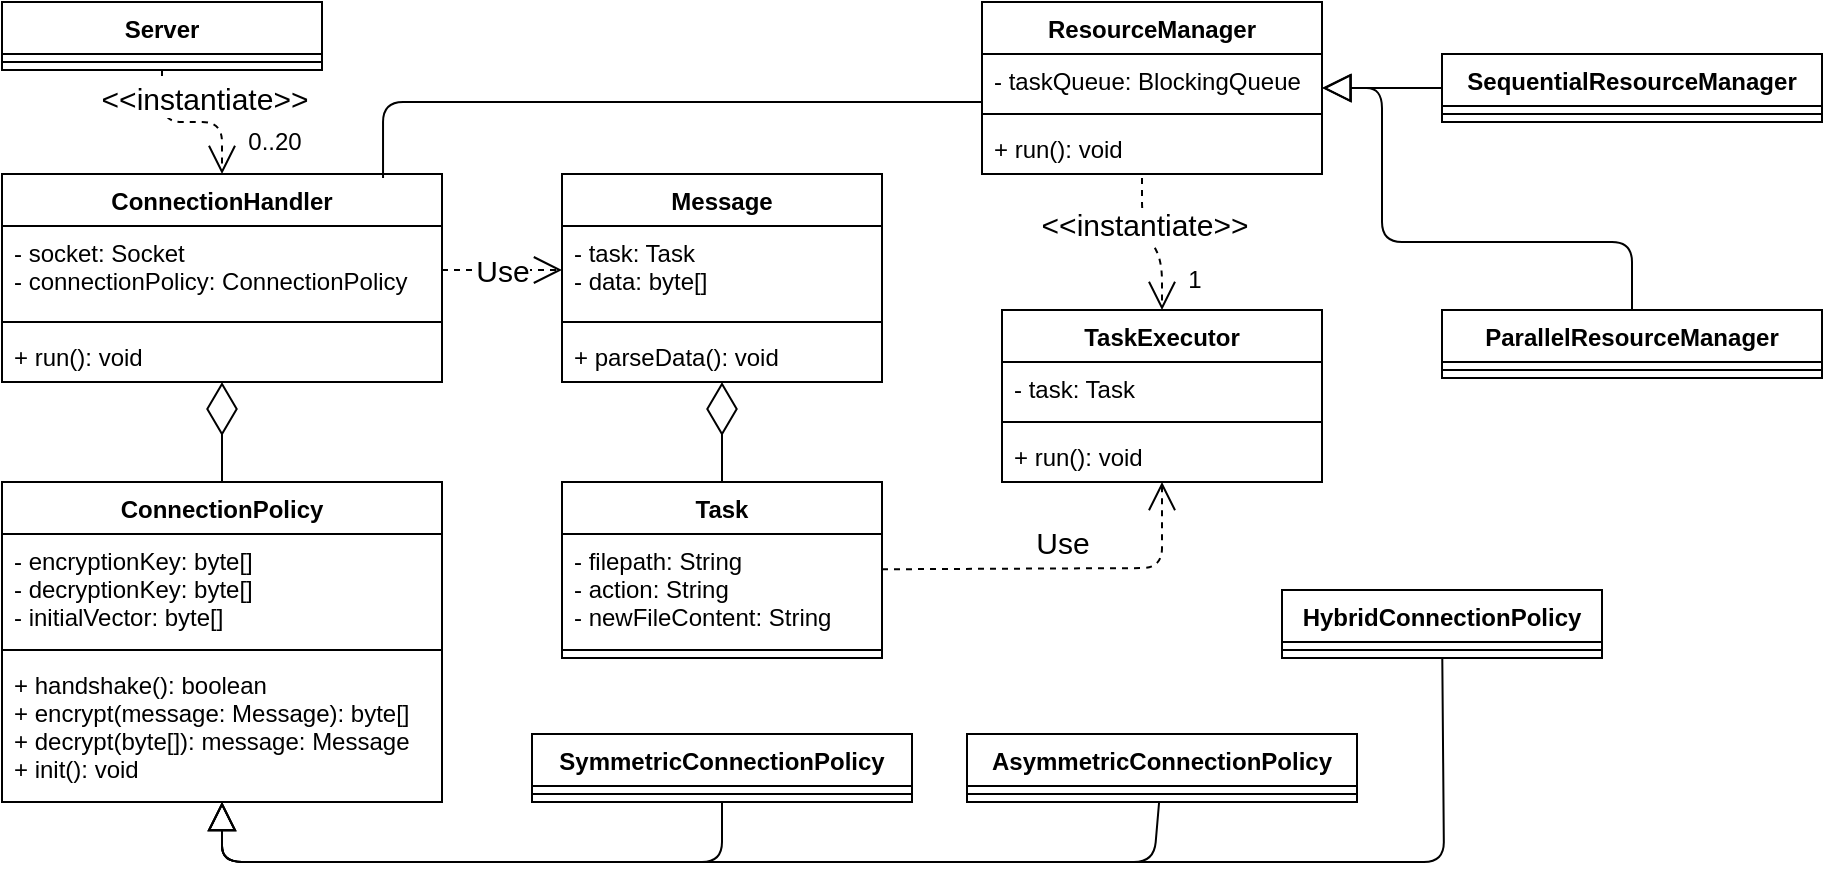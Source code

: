 <mxfile version="13.10.4" type="github">
  <diagram id="Gq7qCkKAvHV9cnfJ-7e4" name="Page-1">
    <mxGraphModel dx="1221" dy="655" grid="1" gridSize="10" guides="1" tooltips="1" connect="1" arrows="1" fold="1" page="1" pageScale="1" pageWidth="850" pageHeight="1100" math="0" shadow="0">
      <root>
        <mxCell id="0" />
        <mxCell id="1" parent="0" />
        <mxCell id="bkccexlq_GY75kYhkhC6-1" value="Server" style="swimlane;fontStyle=1;align=center;verticalAlign=top;childLayout=stackLayout;horizontal=1;startSize=26;horizontalStack=0;resizeParent=1;resizeParentMax=0;resizeLast=0;collapsible=1;marginBottom=0;" parent="1" vertex="1">
          <mxGeometry x="40" y="30" width="160" height="34" as="geometry" />
        </mxCell>
        <mxCell id="bkccexlq_GY75kYhkhC6-3" value="" style="line;strokeWidth=1;fillColor=none;align=left;verticalAlign=middle;spacingTop=-1;spacingLeft=3;spacingRight=3;rotatable=0;labelPosition=right;points=[];portConstraint=eastwest;" parent="bkccexlq_GY75kYhkhC6-1" vertex="1">
          <mxGeometry y="26" width="160" height="8" as="geometry" />
        </mxCell>
        <mxCell id="bkccexlq_GY75kYhkhC6-5" value="ConnectionHandler" style="swimlane;fontStyle=1;align=center;verticalAlign=top;childLayout=stackLayout;horizontal=1;startSize=26;horizontalStack=0;resizeParent=1;resizeParentMax=0;resizeLast=0;collapsible=1;marginBottom=0;" parent="1" vertex="1">
          <mxGeometry x="40" y="116" width="220" height="104" as="geometry" />
        </mxCell>
        <mxCell id="bkccexlq_GY75kYhkhC6-6" value="- socket: Socket&#xa;- connectionPolicy: ConnectionPolicy&#xa;" style="text;strokeColor=none;fillColor=none;align=left;verticalAlign=top;spacingLeft=4;spacingRight=4;overflow=hidden;rotatable=0;points=[[0,0.5],[1,0.5]];portConstraint=eastwest;" parent="bkccexlq_GY75kYhkhC6-5" vertex="1">
          <mxGeometry y="26" width="220" height="44" as="geometry" />
        </mxCell>
        <mxCell id="bkccexlq_GY75kYhkhC6-7" value="" style="line;strokeWidth=1;fillColor=none;align=left;verticalAlign=middle;spacingTop=-1;spacingLeft=3;spacingRight=3;rotatable=0;labelPosition=right;points=[];portConstraint=eastwest;" parent="bkccexlq_GY75kYhkhC6-5" vertex="1">
          <mxGeometry y="70" width="220" height="8" as="geometry" />
        </mxCell>
        <mxCell id="bkccexlq_GY75kYhkhC6-8" value="+ run(): void" style="text;strokeColor=none;fillColor=none;align=left;verticalAlign=top;spacingLeft=4;spacingRight=4;overflow=hidden;rotatable=0;points=[[0,0.5],[1,0.5]];portConstraint=eastwest;" parent="bkccexlq_GY75kYhkhC6-5" vertex="1">
          <mxGeometry y="78" width="220" height="26" as="geometry" />
        </mxCell>
        <mxCell id="bkccexlq_GY75kYhkhC6-9" value="ConnectionPolicy" style="swimlane;fontStyle=1;align=center;verticalAlign=top;childLayout=stackLayout;horizontal=1;startSize=26;horizontalStack=0;resizeParent=1;resizeParentMax=0;resizeLast=0;collapsible=1;marginBottom=0;" parent="1" vertex="1">
          <mxGeometry x="40" y="270" width="220" height="160" as="geometry" />
        </mxCell>
        <mxCell id="bkccexlq_GY75kYhkhC6-10" value="- encryptionKey: byte[]&#xa;- decryptionKey: byte[]&#xa;- initialVector: byte[]&#xa;" style="text;strokeColor=none;fillColor=none;align=left;verticalAlign=top;spacingLeft=4;spacingRight=4;overflow=hidden;rotatable=0;points=[[0,0.5],[1,0.5]];portConstraint=eastwest;" parent="bkccexlq_GY75kYhkhC6-9" vertex="1">
          <mxGeometry y="26" width="220" height="54" as="geometry" />
        </mxCell>
        <mxCell id="bkccexlq_GY75kYhkhC6-11" value="" style="line;strokeWidth=1;fillColor=none;align=left;verticalAlign=middle;spacingTop=-1;spacingLeft=3;spacingRight=3;rotatable=0;labelPosition=right;points=[];portConstraint=eastwest;" parent="bkccexlq_GY75kYhkhC6-9" vertex="1">
          <mxGeometry y="80" width="220" height="8" as="geometry" />
        </mxCell>
        <mxCell id="bkccexlq_GY75kYhkhC6-12" value="+ handshake(): boolean&#xa;+ encrypt(message: Message): byte[]&#xa;+ decrypt(byte[]): message: Message&#xa;+ init(): void&#xa;" style="text;strokeColor=none;fillColor=none;align=left;verticalAlign=top;spacingLeft=4;spacingRight=4;overflow=hidden;rotatable=0;points=[[0,0.5],[1,0.5]];portConstraint=eastwest;" parent="bkccexlq_GY75kYhkhC6-9" vertex="1">
          <mxGeometry y="88" width="220" height="72" as="geometry" />
        </mxCell>
        <mxCell id="bkccexlq_GY75kYhkhC6-13" value="AsymmetricConnectionPolicy" style="swimlane;fontStyle=1;align=center;verticalAlign=top;childLayout=stackLayout;horizontal=1;startSize=26;horizontalStack=0;resizeParent=1;resizeParentMax=0;resizeLast=0;collapsible=1;marginBottom=0;" parent="1" vertex="1">
          <mxGeometry x="522.5" y="396" width="195" height="34" as="geometry" />
        </mxCell>
        <mxCell id="bkccexlq_GY75kYhkhC6-15" value="" style="line;strokeWidth=1;fillColor=none;align=left;verticalAlign=middle;spacingTop=-1;spacingLeft=3;spacingRight=3;rotatable=0;labelPosition=right;points=[];portConstraint=eastwest;" parent="bkccexlq_GY75kYhkhC6-13" vertex="1">
          <mxGeometry y="26" width="195" height="8" as="geometry" />
        </mxCell>
        <mxCell id="bkccexlq_GY75kYhkhC6-17" value="SymmetricConnectionPolicy" style="swimlane;fontStyle=1;align=center;verticalAlign=top;childLayout=stackLayout;horizontal=1;startSize=26;horizontalStack=0;resizeParent=1;resizeParentMax=0;resizeLast=0;collapsible=1;marginBottom=0;" parent="1" vertex="1">
          <mxGeometry x="305" y="396" width="190" height="34" as="geometry" />
        </mxCell>
        <mxCell id="bkccexlq_GY75kYhkhC6-19" value="" style="line;strokeWidth=1;fillColor=none;align=left;verticalAlign=middle;spacingTop=-1;spacingLeft=3;spacingRight=3;rotatable=0;labelPosition=right;points=[];portConstraint=eastwest;" parent="bkccexlq_GY75kYhkhC6-17" vertex="1">
          <mxGeometry y="26" width="190" height="8" as="geometry" />
        </mxCell>
        <mxCell id="bkccexlq_GY75kYhkhC6-21" value="HybridConnectionPolicy" style="swimlane;fontStyle=1;align=center;verticalAlign=top;childLayout=stackLayout;horizontal=1;startSize=26;horizontalStack=0;resizeParent=1;resizeParentMax=0;resizeLast=0;collapsible=1;marginBottom=0;" parent="1" vertex="1">
          <mxGeometry x="680" y="324" width="160" height="34" as="geometry">
            <mxRectangle x="450" y="480" width="170" height="26" as="alternateBounds" />
          </mxGeometry>
        </mxCell>
        <mxCell id="bkccexlq_GY75kYhkhC6-23" value="" style="line;strokeWidth=1;fillColor=none;align=left;verticalAlign=middle;spacingTop=-1;spacingLeft=3;spacingRight=3;rotatable=0;labelPosition=right;points=[];portConstraint=eastwest;" parent="bkccexlq_GY75kYhkhC6-21" vertex="1">
          <mxGeometry y="26" width="160" height="8" as="geometry" />
        </mxCell>
        <mxCell id="bkccexlq_GY75kYhkhC6-35" value="Message" style="swimlane;fontStyle=1;align=center;verticalAlign=top;childLayout=stackLayout;horizontal=1;startSize=26;horizontalStack=0;resizeParent=1;resizeParentMax=0;resizeLast=0;collapsible=1;marginBottom=0;" parent="1" vertex="1">
          <mxGeometry x="320" y="116" width="160" height="104" as="geometry" />
        </mxCell>
        <mxCell id="bkccexlq_GY75kYhkhC6-36" value="- task: Task&#xa;- data: byte[]" style="text;strokeColor=none;fillColor=none;align=left;verticalAlign=top;spacingLeft=4;spacingRight=4;overflow=hidden;rotatable=0;points=[[0,0.5],[1,0.5]];portConstraint=eastwest;" parent="bkccexlq_GY75kYhkhC6-35" vertex="1">
          <mxGeometry y="26" width="160" height="44" as="geometry" />
        </mxCell>
        <mxCell id="bkccexlq_GY75kYhkhC6-37" value="" style="line;strokeWidth=1;fillColor=none;align=left;verticalAlign=middle;spacingTop=-1;spacingLeft=3;spacingRight=3;rotatable=0;labelPosition=right;points=[];portConstraint=eastwest;" parent="bkccexlq_GY75kYhkhC6-35" vertex="1">
          <mxGeometry y="70" width="160" height="8" as="geometry" />
        </mxCell>
        <mxCell id="bkccexlq_GY75kYhkhC6-38" value="+ parseData(): void" style="text;strokeColor=none;fillColor=none;align=left;verticalAlign=top;spacingLeft=4;spacingRight=4;overflow=hidden;rotatable=0;points=[[0,0.5],[1,0.5]];portConstraint=eastwest;" parent="bkccexlq_GY75kYhkhC6-35" vertex="1">
          <mxGeometry y="78" width="160" height="26" as="geometry" />
        </mxCell>
        <mxCell id="bkccexlq_GY75kYhkhC6-39" value="ResourceManager" style="swimlane;fontStyle=1;align=center;verticalAlign=top;childLayout=stackLayout;horizontal=1;startSize=26;horizontalStack=0;resizeParent=1;resizeParentMax=0;resizeLast=0;collapsible=1;marginBottom=0;" parent="1" vertex="1">
          <mxGeometry x="530" y="30" width="170" height="86" as="geometry" />
        </mxCell>
        <mxCell id="bkccexlq_GY75kYhkhC6-40" value="- taskQueue: BlockingQueue" style="text;strokeColor=none;fillColor=none;align=left;verticalAlign=top;spacingLeft=4;spacingRight=4;overflow=hidden;rotatable=0;points=[[0,0.5],[1,0.5]];portConstraint=eastwest;" parent="bkccexlq_GY75kYhkhC6-39" vertex="1">
          <mxGeometry y="26" width="170" height="26" as="geometry" />
        </mxCell>
        <mxCell id="bkccexlq_GY75kYhkhC6-41" value="" style="line;strokeWidth=1;fillColor=none;align=left;verticalAlign=middle;spacingTop=-1;spacingLeft=3;spacingRight=3;rotatable=0;labelPosition=right;points=[];portConstraint=eastwest;" parent="bkccexlq_GY75kYhkhC6-39" vertex="1">
          <mxGeometry y="52" width="170" height="8" as="geometry" />
        </mxCell>
        <mxCell id="bkccexlq_GY75kYhkhC6-42" value="+ run(): void" style="text;strokeColor=none;fillColor=none;align=left;verticalAlign=top;spacingLeft=4;spacingRight=4;overflow=hidden;rotatable=0;points=[[0,0.5],[1,0.5]];portConstraint=eastwest;" parent="bkccexlq_GY75kYhkhC6-39" vertex="1">
          <mxGeometry y="60" width="170" height="26" as="geometry" />
        </mxCell>
        <mxCell id="bkccexlq_GY75kYhkhC6-43" value="Task" style="swimlane;fontStyle=1;align=center;verticalAlign=top;childLayout=stackLayout;horizontal=1;startSize=26;horizontalStack=0;resizeParent=1;resizeParentMax=0;resizeLast=0;collapsible=1;marginBottom=0;" parent="1" vertex="1">
          <mxGeometry x="320" y="270" width="160" height="88" as="geometry" />
        </mxCell>
        <mxCell id="bkccexlq_GY75kYhkhC6-44" value="- filepath: String&#xa;- action: String&#xa;- newFileContent: String" style="text;strokeColor=none;fillColor=none;align=left;verticalAlign=top;spacingLeft=4;spacingRight=4;overflow=hidden;rotatable=0;points=[[0,0.5],[1,0.5]];portConstraint=eastwest;" parent="bkccexlq_GY75kYhkhC6-43" vertex="1">
          <mxGeometry y="26" width="160" height="54" as="geometry" />
        </mxCell>
        <mxCell id="bkccexlq_GY75kYhkhC6-45" value="" style="line;strokeWidth=1;fillColor=none;align=left;verticalAlign=middle;spacingTop=-1;spacingLeft=3;spacingRight=3;rotatable=0;labelPosition=right;points=[];portConstraint=eastwest;" parent="bkccexlq_GY75kYhkhC6-43" vertex="1">
          <mxGeometry y="80" width="160" height="8" as="geometry" />
        </mxCell>
        <mxCell id="bkccexlq_GY75kYhkhC6-55" value="TaskExecutor" style="swimlane;fontStyle=1;align=center;verticalAlign=top;childLayout=stackLayout;horizontal=1;startSize=26;horizontalStack=0;resizeParent=1;resizeParentMax=0;resizeLast=0;collapsible=1;marginBottom=0;" parent="1" vertex="1">
          <mxGeometry x="540" y="184" width="160" height="86" as="geometry" />
        </mxCell>
        <mxCell id="bkccexlq_GY75kYhkhC6-56" value="- task: Task" style="text;strokeColor=none;fillColor=none;align=left;verticalAlign=top;spacingLeft=4;spacingRight=4;overflow=hidden;rotatable=0;points=[[0,0.5],[1,0.5]];portConstraint=eastwest;" parent="bkccexlq_GY75kYhkhC6-55" vertex="1">
          <mxGeometry y="26" width="160" height="26" as="geometry" />
        </mxCell>
        <mxCell id="bkccexlq_GY75kYhkhC6-57" value="" style="line;strokeWidth=1;fillColor=none;align=left;verticalAlign=middle;spacingTop=-1;spacingLeft=3;spacingRight=3;rotatable=0;labelPosition=right;points=[];portConstraint=eastwest;" parent="bkccexlq_GY75kYhkhC6-55" vertex="1">
          <mxGeometry y="52" width="160" height="8" as="geometry" />
        </mxCell>
        <mxCell id="bkccexlq_GY75kYhkhC6-58" value="+ run(): void" style="text;strokeColor=none;fillColor=none;align=left;verticalAlign=top;spacingLeft=4;spacingRight=4;overflow=hidden;rotatable=0;points=[[0,0.5],[1,0.5]];portConstraint=eastwest;" parent="bkccexlq_GY75kYhkhC6-55" vertex="1">
          <mxGeometry y="60" width="160" height="26" as="geometry" />
        </mxCell>
        <mxCell id="bkccexlq_GY75kYhkhC6-59" value="&amp;lt;&amp;lt;instantiate&amp;gt;&amp;gt;" style="edgeStyle=none;html=1;endArrow=open;endSize=12;dashed=1;verticalAlign=bottom;fontSize=15;exitX=0.5;exitY=1;exitDx=0;exitDy=0;entryX=0.5;entryY=0;entryDx=0;entryDy=0;" parent="1" source="bkccexlq_GY75kYhkhC6-1" target="bkccexlq_GY75kYhkhC6-5" edge="1">
          <mxGeometry x="0.13" width="160" relative="1" as="geometry">
            <mxPoint x="110" y="80" as="sourcePoint" />
            <mxPoint x="120" y="110" as="targetPoint" />
            <mxPoint as="offset" />
            <Array as="points">
              <mxPoint x="120" y="90" />
              <mxPoint x="150" y="90" />
            </Array>
          </mxGeometry>
        </mxCell>
        <mxCell id="bkccexlq_GY75kYhkhC6-73" value="0..20" style="edgeLabel;html=1;align=center;verticalAlign=middle;resizable=0;points=[];fontSize=12;" parent="bkccexlq_GY75kYhkhC6-59" vertex="1" connectable="0">
          <mxGeometry x="0.67" y="3" relative="1" as="geometry">
            <mxPoint x="22.42" y="-2.81" as="offset" />
          </mxGeometry>
        </mxCell>
        <mxCell id="bkccexlq_GY75kYhkhC6-60" value="&amp;lt;&amp;lt;instantiate&amp;gt;&amp;gt;" style="endArrow=open;endSize=12;dashed=1;html=1;fontSize=15;entryX=0.5;entryY=0;entryDx=0;entryDy=0;" parent="1" edge="1" target="bkccexlq_GY75kYhkhC6-55">
          <mxGeometry x="-0.312" width="160" relative="1" as="geometry">
            <mxPoint x="610" y="118" as="sourcePoint" />
            <mxPoint x="614" y="182" as="targetPoint" />
            <mxPoint as="offset" />
            <Array as="points">
              <mxPoint x="610" y="140" />
              <mxPoint x="620" y="160" />
            </Array>
          </mxGeometry>
        </mxCell>
        <mxCell id="bkccexlq_GY75kYhkhC6-74" value="1" style="edgeLabel;html=1;align=center;verticalAlign=middle;resizable=0;points=[];fontSize=12;" parent="bkccexlq_GY75kYhkhC6-60" vertex="1" connectable="0">
          <mxGeometry x="0.552" relative="1" as="geometry">
            <mxPoint x="16" y="0.34" as="offset" />
          </mxGeometry>
        </mxCell>
        <mxCell id="bkccexlq_GY75kYhkhC6-63" value="" style="edgeStyle=none;html=1;endSize=12;endArrow=block;endFill=0;strokeWidth=1;fontSize=15;" parent="1" source="bkccexlq_GY75kYhkhC6-17" target="bkccexlq_GY75kYhkhC6-9" edge="1">
          <mxGeometry width="160" relative="1" as="geometry">
            <mxPoint x="118" y="482" as="sourcePoint" />
            <mxPoint x="130" y="430" as="targetPoint" />
            <Array as="points">
              <mxPoint x="400" y="460" />
              <mxPoint x="150" y="460" />
            </Array>
          </mxGeometry>
        </mxCell>
        <mxCell id="bkccexlq_GY75kYhkhC6-64" value="" style="edgeStyle=none;html=1;endSize=12;endArrow=block;endFill=0;strokeWidth=1;fontSize=15;" parent="1" source="bkccexlq_GY75kYhkhC6-13" edge="1" target="bkccexlq_GY75kYhkhC6-9">
          <mxGeometry width="160" relative="1" as="geometry">
            <mxPoint x="250" y="450" as="sourcePoint" />
            <mxPoint x="120" y="430" as="targetPoint" />
            <Array as="points">
              <mxPoint x="616" y="460" />
              <mxPoint x="150" y="460" />
            </Array>
          </mxGeometry>
        </mxCell>
        <mxCell id="bkccexlq_GY75kYhkhC6-65" value="" style="edgeStyle=none;html=1;endSize=12;endArrow=block;endFill=0;strokeWidth=1;fontSize=15;" parent="1" source="bkccexlq_GY75kYhkhC6-21" edge="1" target="bkccexlq_GY75kYhkhC6-9">
          <mxGeometry width="160" relative="1" as="geometry">
            <mxPoint x="335" y="480" as="sourcePoint" />
            <mxPoint x="130" y="430" as="targetPoint" />
            <Array as="points">
              <mxPoint x="761" y="460" />
              <mxPoint x="150" y="460" />
            </Array>
          </mxGeometry>
        </mxCell>
        <mxCell id="bkccexlq_GY75kYhkhC6-69" value="" style="endArrow=diamondThin;endFill=0;endSize=24;html=1;strokeWidth=1;fontSize=15;exitX=0.5;exitY=0;exitDx=0;exitDy=0;" parent="1" source="bkccexlq_GY75kYhkhC6-9" target="bkccexlq_GY75kYhkhC6-5" edge="1">
          <mxGeometry width="160" relative="1" as="geometry">
            <mxPoint x="90" y="240" as="sourcePoint" />
            <mxPoint x="250" y="240" as="targetPoint" />
            <Array as="points">
              <mxPoint x="150" y="260" />
            </Array>
          </mxGeometry>
        </mxCell>
        <mxCell id="bkccexlq_GY75kYhkhC6-71" value="" style="html=1;endArrow=diamondThin;endFill=0;edgeStyle=elbowEdgeStyle;elbow=vertical;endSize=24;strokeWidth=1;fontSize=15;" parent="1" source="bkccexlq_GY75kYhkhC6-43" target="bkccexlq_GY75kYhkhC6-35" edge="1">
          <mxGeometry width="160" relative="1" as="geometry">
            <mxPoint x="330" y="240" as="sourcePoint" />
            <mxPoint x="490" y="240" as="targetPoint" />
          </mxGeometry>
        </mxCell>
        <mxCell id="bkccexlq_GY75kYhkhC6-72" value="Use" style="endArrow=open;endSize=12;dashed=1;html=1;strokeWidth=1;fontSize=15;exitX=1;exitY=0.5;exitDx=0;exitDy=0;entryX=0;entryY=0.5;entryDx=0;entryDy=0;" parent="1" source="bkccexlq_GY75kYhkhC6-6" target="bkccexlq_GY75kYhkhC6-36" edge="1">
          <mxGeometry width="160" relative="1" as="geometry">
            <mxPoint x="300" y="80" as="sourcePoint" />
            <mxPoint x="460" y="80" as="targetPoint" />
          </mxGeometry>
        </mxCell>
        <mxCell id="bkccexlq_GY75kYhkhC6-75" value="Use" style="endArrow=open;endSize=12;dashed=1;html=1;strokeWidth=1;fontSize=15;" parent="1" source="bkccexlq_GY75kYhkhC6-43" target="bkccexlq_GY75kYhkhC6-55" edge="1">
          <mxGeometry x="-0.016" y="13" width="160" relative="1" as="geometry">
            <mxPoint x="500" y="174" as="sourcePoint" />
            <mxPoint x="560" y="170" as="targetPoint" />
            <Array as="points">
              <mxPoint x="620" y="313" />
            </Array>
            <mxPoint as="offset" />
          </mxGeometry>
        </mxCell>
        <mxCell id="DIjHM7JB_FylhiYxWae0-1" value="SequentialResourceManager" style="swimlane;fontStyle=1;align=center;verticalAlign=top;childLayout=stackLayout;horizontal=1;startSize=26;horizontalStack=0;resizeParent=1;resizeParentMax=0;resizeLast=0;collapsible=1;marginBottom=0;" vertex="1" parent="1">
          <mxGeometry x="760" y="56" width="190" height="34" as="geometry" />
        </mxCell>
        <mxCell id="DIjHM7JB_FylhiYxWae0-3" value="" style="line;strokeWidth=1;fillColor=none;align=left;verticalAlign=middle;spacingTop=-1;spacingLeft=3;spacingRight=3;rotatable=0;labelPosition=right;points=[];portConstraint=eastwest;" vertex="1" parent="DIjHM7JB_FylhiYxWae0-1">
          <mxGeometry y="26" width="190" height="8" as="geometry" />
        </mxCell>
        <mxCell id="DIjHM7JB_FylhiYxWae0-5" value="ParallelResourceManager" style="swimlane;fontStyle=1;align=center;verticalAlign=top;childLayout=stackLayout;horizontal=1;startSize=26;horizontalStack=0;resizeParent=1;resizeParentMax=0;resizeLast=0;collapsible=1;marginBottom=0;" vertex="1" parent="1">
          <mxGeometry x="760" y="184" width="190" height="34" as="geometry" />
        </mxCell>
        <mxCell id="DIjHM7JB_FylhiYxWae0-7" value="" style="line;strokeWidth=1;fillColor=none;align=left;verticalAlign=middle;spacingTop=-1;spacingLeft=3;spacingRight=3;rotatable=0;labelPosition=right;points=[];portConstraint=eastwest;" vertex="1" parent="DIjHM7JB_FylhiYxWae0-5">
          <mxGeometry y="26" width="190" height="8" as="geometry" />
        </mxCell>
        <mxCell id="DIjHM7JB_FylhiYxWae0-9" value="" style="edgeStyle=none;html=1;endSize=12;endArrow=block;endFill=0;" edge="1" parent="1" source="DIjHM7JB_FylhiYxWae0-1" target="bkccexlq_GY75kYhkhC6-39">
          <mxGeometry width="160" relative="1" as="geometry">
            <mxPoint x="780" y="140" as="sourcePoint" />
            <mxPoint x="940" y="140" as="targetPoint" />
          </mxGeometry>
        </mxCell>
        <mxCell id="DIjHM7JB_FylhiYxWae0-10" value="" style="edgeStyle=none;html=1;endSize=12;endArrow=block;endFill=0;entryX=1.002;entryY=0.656;entryDx=0;entryDy=0;entryPerimeter=0;" edge="1" parent="1" source="DIjHM7JB_FylhiYxWae0-5" target="bkccexlq_GY75kYhkhC6-40">
          <mxGeometry width="160" relative="1" as="geometry">
            <mxPoint x="730" y="140" as="sourcePoint" />
            <mxPoint x="890" y="140" as="targetPoint" />
            <Array as="points">
              <mxPoint x="855" y="150" />
              <mxPoint x="730" y="150" />
              <mxPoint x="730" y="73" />
            </Array>
          </mxGeometry>
        </mxCell>
        <mxCell id="DIjHM7JB_FylhiYxWae0-11" value="" style="edgeStyle=elbowEdgeStyle;html=1;endArrow=none;elbow=vertical;exitX=0.866;exitY=0.019;exitDx=0;exitDy=0;exitPerimeter=0;" edge="1" parent="1" source="bkccexlq_GY75kYhkhC6-5" target="bkccexlq_GY75kYhkhC6-39">
          <mxGeometry width="160" relative="1" as="geometry">
            <mxPoint x="260" y="30" as="sourcePoint" />
            <mxPoint x="420" y="30" as="targetPoint" />
            <Array as="points">
              <mxPoint x="390" y="80" />
              <mxPoint x="240" y="90" />
              <mxPoint x="340" y="80" />
            </Array>
          </mxGeometry>
        </mxCell>
      </root>
    </mxGraphModel>
  </diagram>
</mxfile>
